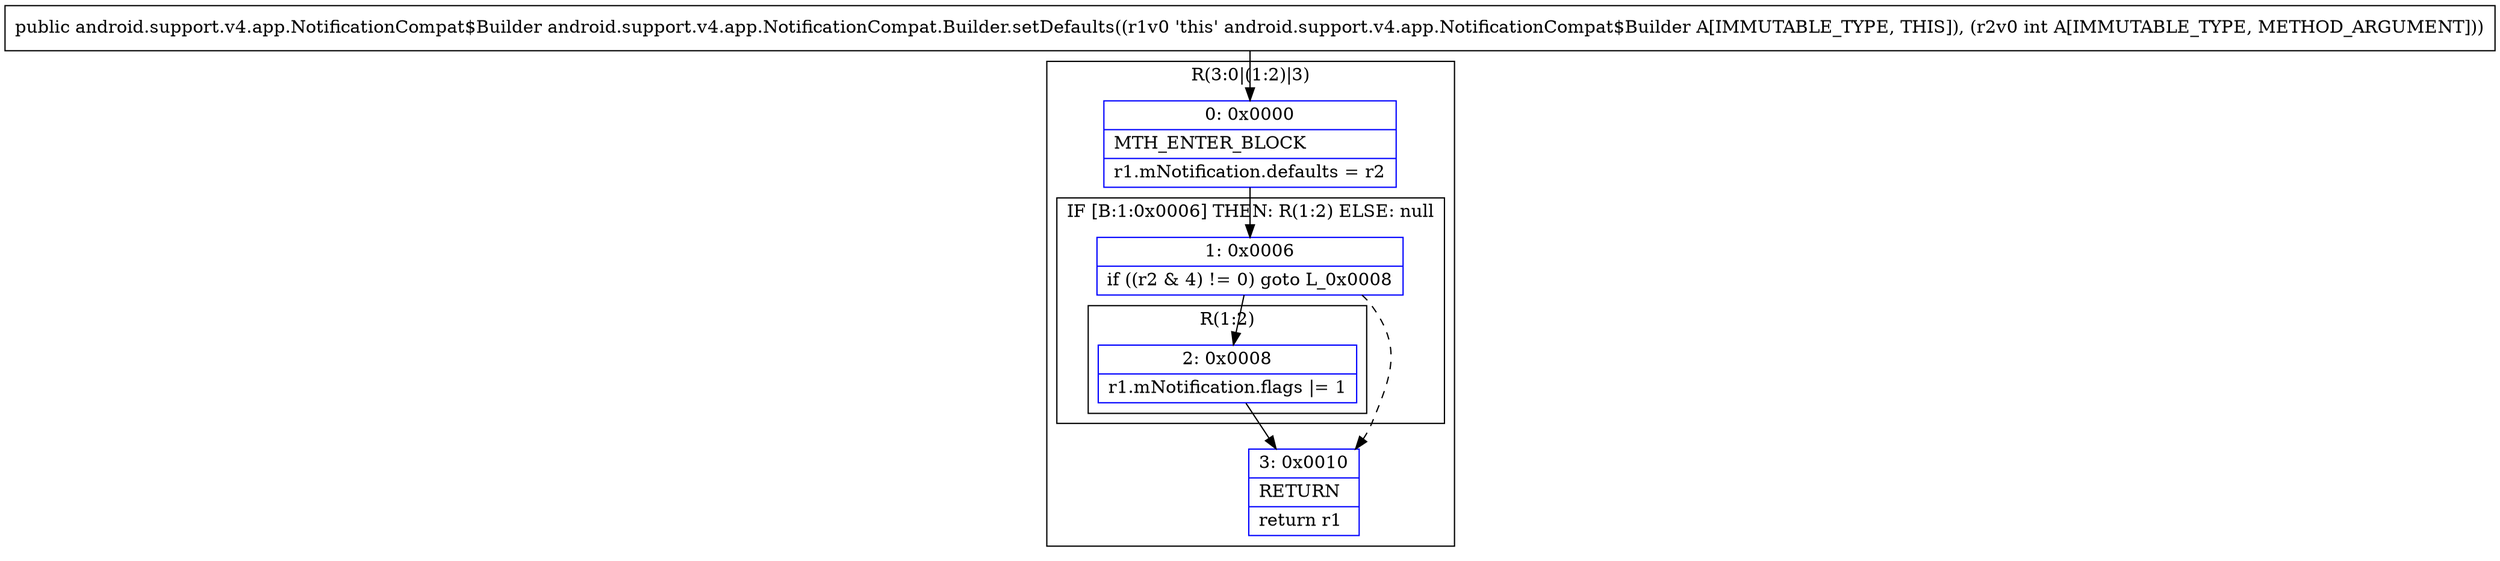 digraph "CFG forandroid.support.v4.app.NotificationCompat.Builder.setDefaults(I)Landroid\/support\/v4\/app\/NotificationCompat$Builder;" {
subgraph cluster_Region_1023888716 {
label = "R(3:0|(1:2)|3)";
node [shape=record,color=blue];
Node_0 [shape=record,label="{0\:\ 0x0000|MTH_ENTER_BLOCK\l|r1.mNotification.defaults = r2\l}"];
subgraph cluster_IfRegion_1027907178 {
label = "IF [B:1:0x0006] THEN: R(1:2) ELSE: null";
node [shape=record,color=blue];
Node_1 [shape=record,label="{1\:\ 0x0006|if ((r2 & 4) != 0) goto L_0x0008\l}"];
subgraph cluster_Region_1709465837 {
label = "R(1:2)";
node [shape=record,color=blue];
Node_2 [shape=record,label="{2\:\ 0x0008|r1.mNotification.flags \|= 1\l}"];
}
}
Node_3 [shape=record,label="{3\:\ 0x0010|RETURN\l|return r1\l}"];
}
MethodNode[shape=record,label="{public android.support.v4.app.NotificationCompat$Builder android.support.v4.app.NotificationCompat.Builder.setDefaults((r1v0 'this' android.support.v4.app.NotificationCompat$Builder A[IMMUTABLE_TYPE, THIS]), (r2v0 int A[IMMUTABLE_TYPE, METHOD_ARGUMENT])) }"];
MethodNode -> Node_0;
Node_0 -> Node_1;
Node_1 -> Node_2;
Node_1 -> Node_3[style=dashed];
Node_2 -> Node_3;
}

